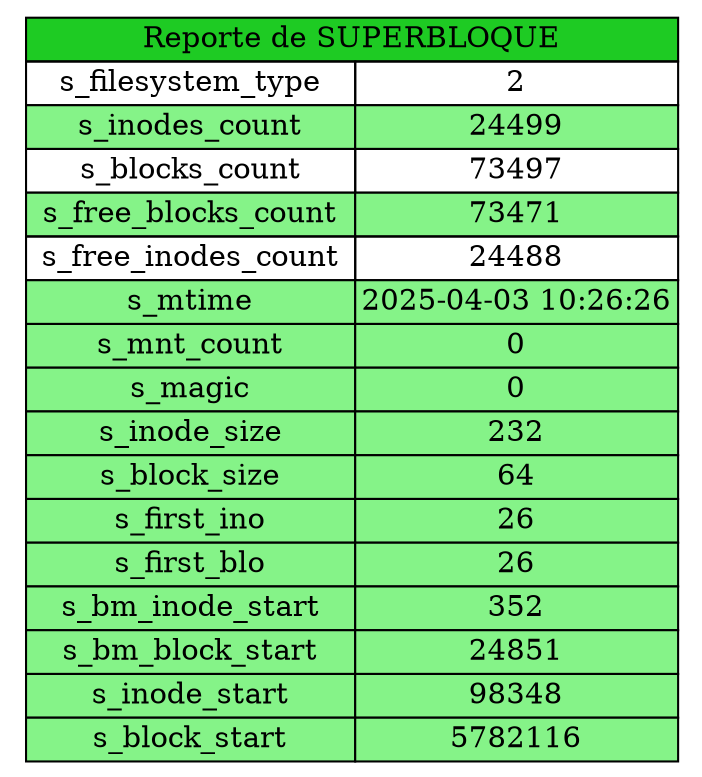 digraph {
	node [shape=plaintext]
	table [label=<
		<TABLE BORDER="0" CELLBORDER="1" CELLSPACING="0">
			<TR><TD bgcolor="#1ECB23" COLSPAN="2"> Reporte de SUPERBLOQUE </TD></TR>
			<TR><TD> s_filesystem_type </TD><TD>2</TD></TR>
			<TR><TD bgcolor="#85F388"> s_inodes_count </TD><TD bgcolor="#85F388">24499</TD></TR>
			<TR><TD> s_blocks_count </TD><TD>73497</TD></TR>
			<TR><TD bgcolor="#85F388"> s_free_blocks_count </TD><TD bgcolor="#85F388">73471</TD></TR>
			<TR><TD> s_free_inodes_count </TD><TD>24488</TD></TR>
			<TR><TD bgcolor="#85F388"> s_mtime </TD><TD bgcolor="#85F388">2025-04-03 10:26:26</TD></TR>
			<TR><TD bgcolor="#85F388"> s_mnt_count </TD><TD bgcolor="#85F388">0</TD></TR>
			<TR><TD bgcolor="#85F388"> s_magic </TD><TD bgcolor="#85F388">0</TD></TR>
			<TR><TD bgcolor="#85F388"> s_inode_size </TD><TD bgcolor="#85F388">232</TD></TR>
			<TR><TD bgcolor="#85F388"> s_block_size </TD><TD bgcolor="#85F388">64</TD></TR>
			<TR><TD bgcolor="#85F388"> s_first_ino </TD><TD bgcolor="#85F388">26</TD></TR>
			<TR><TD bgcolor="#85F388"> s_first_blo </TD><TD bgcolor="#85F388">26</TD></TR>
			<TR><TD bgcolor="#85F388"> s_bm_inode_start </TD><TD bgcolor="#85F388">352</TD></TR>
			<TR><TD bgcolor="#85F388"> s_bm_block_start </TD><TD bgcolor="#85F388">24851</TD></TR>
			<TR><TD bgcolor="#85F388"> s_inode_start </TD><TD bgcolor="#85F388">98348</TD></TR>
			<TR><TD bgcolor="#85F388"> s_block_start </TD><TD bgcolor="#85F388">5782116</TD></TR>
		</TABLE>
	>]
}
